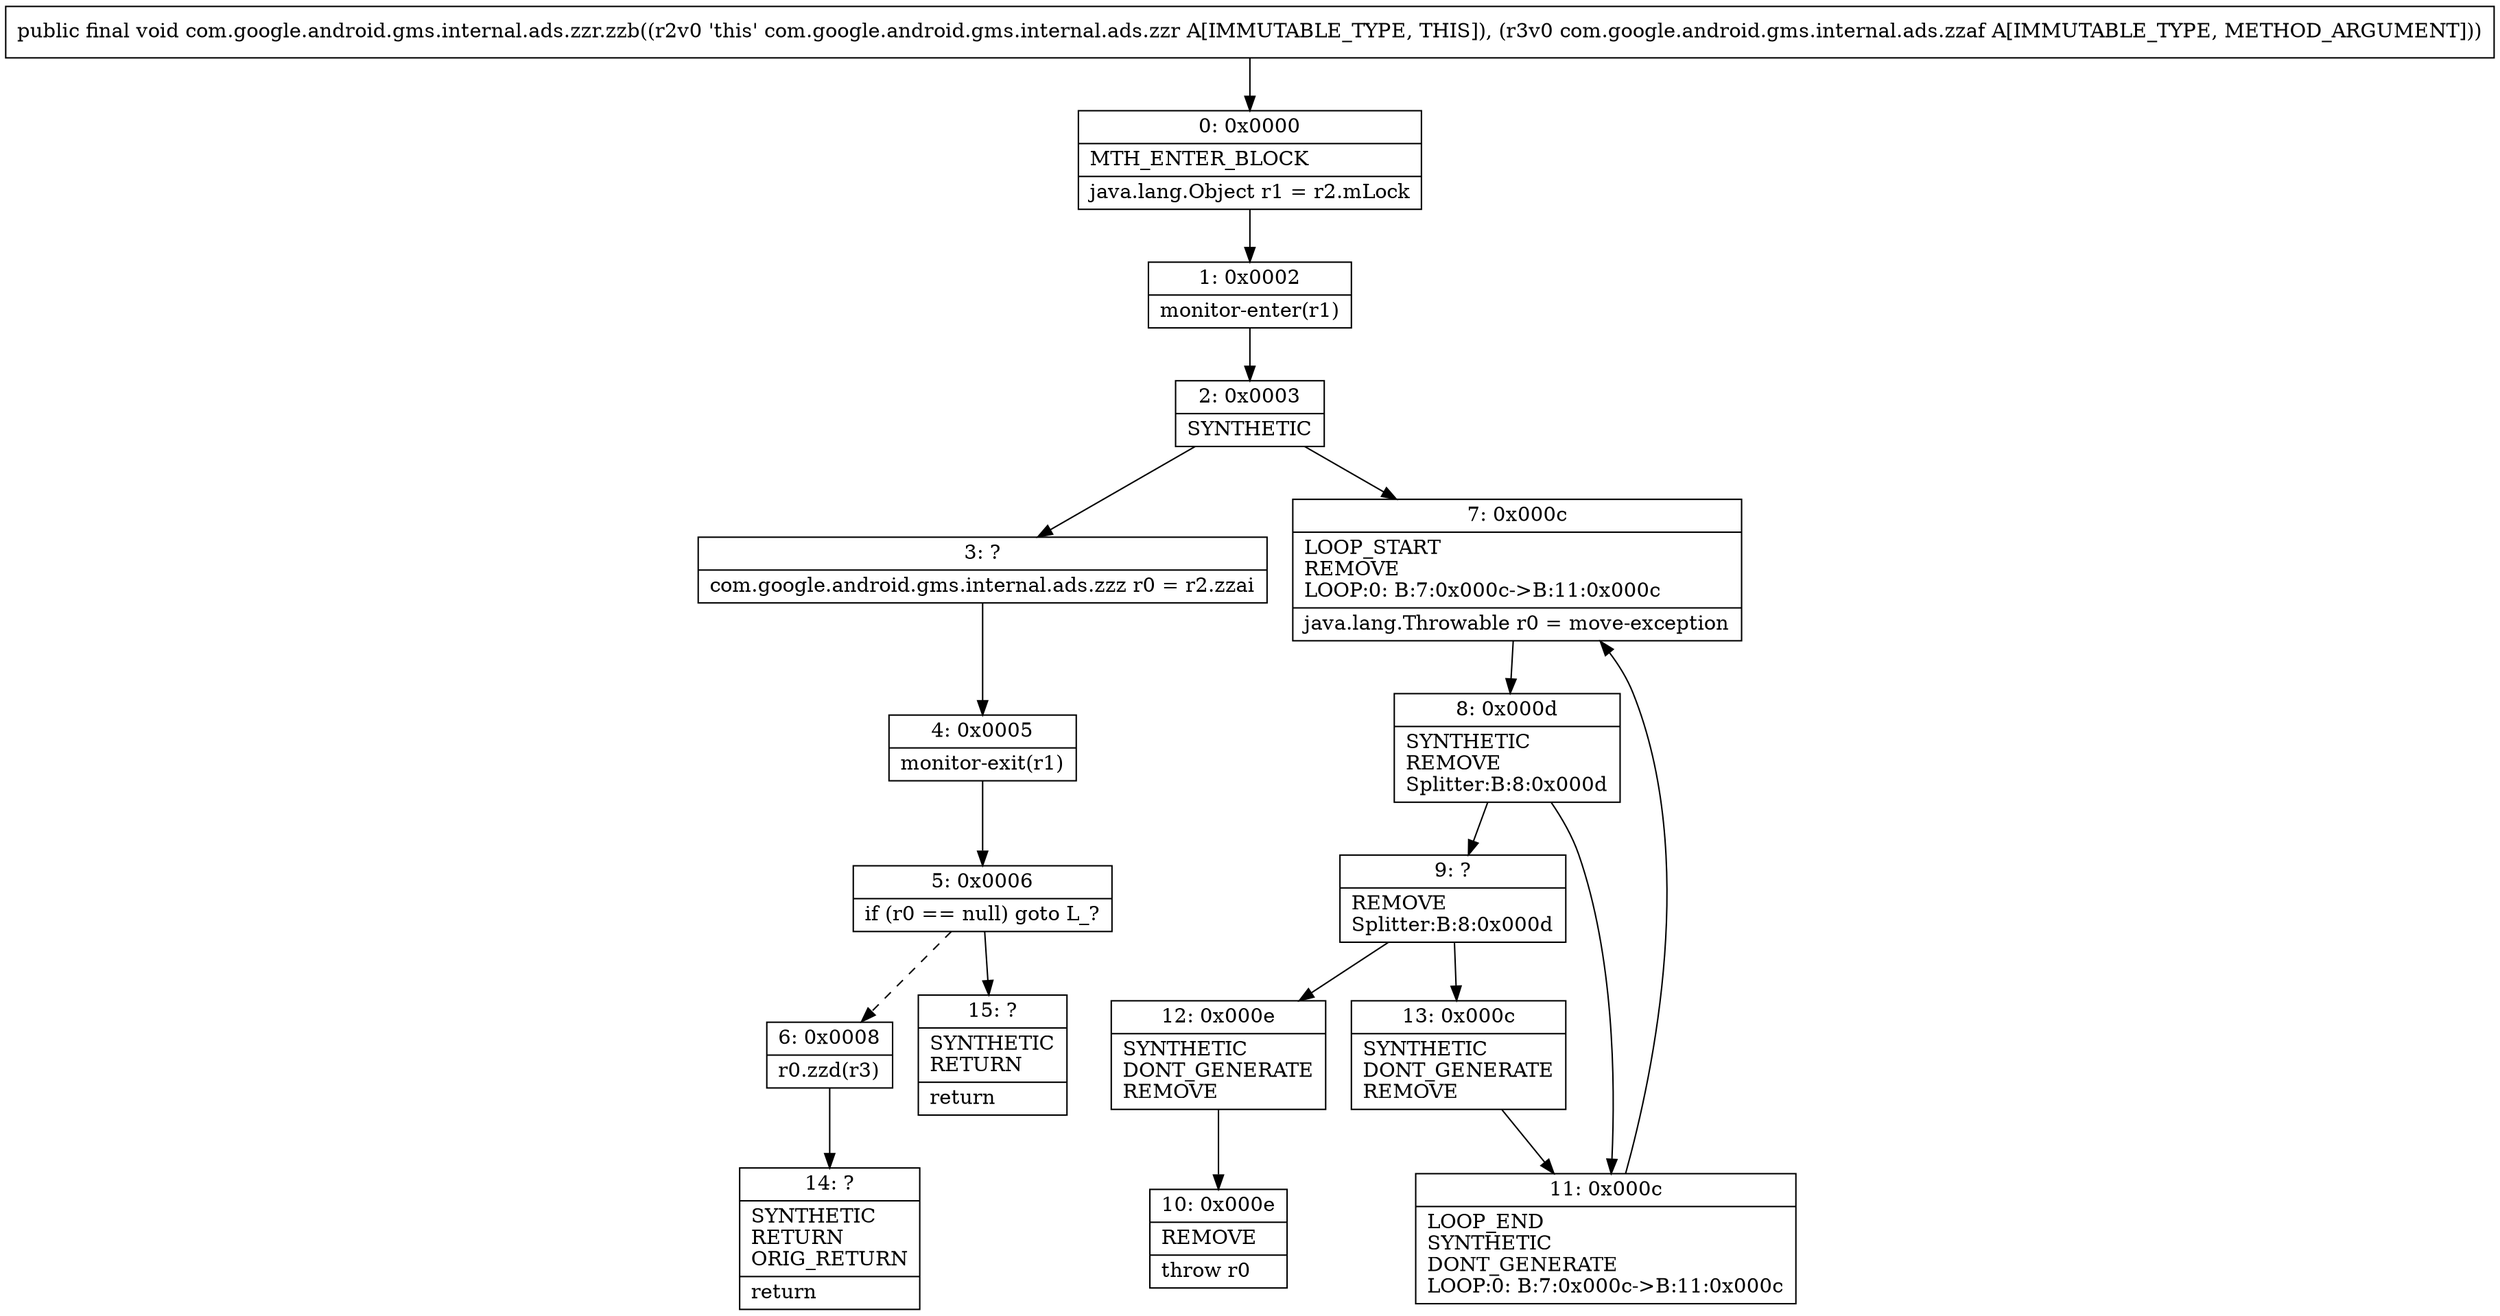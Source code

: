 digraph "CFG forcom.google.android.gms.internal.ads.zzr.zzb(Lcom\/google\/android\/gms\/internal\/ads\/zzaf;)V" {
Node_0 [shape=record,label="{0\:\ 0x0000|MTH_ENTER_BLOCK\l|java.lang.Object r1 = r2.mLock\l}"];
Node_1 [shape=record,label="{1\:\ 0x0002|monitor\-enter(r1)\l}"];
Node_2 [shape=record,label="{2\:\ 0x0003|SYNTHETIC\l}"];
Node_3 [shape=record,label="{3\:\ ?|com.google.android.gms.internal.ads.zzz r0 = r2.zzai\l}"];
Node_4 [shape=record,label="{4\:\ 0x0005|monitor\-exit(r1)\l}"];
Node_5 [shape=record,label="{5\:\ 0x0006|if (r0 == null) goto L_?\l}"];
Node_6 [shape=record,label="{6\:\ 0x0008|r0.zzd(r3)\l}"];
Node_7 [shape=record,label="{7\:\ 0x000c|LOOP_START\lREMOVE\lLOOP:0: B:7:0x000c\-\>B:11:0x000c\l|java.lang.Throwable r0 = move\-exception\l}"];
Node_8 [shape=record,label="{8\:\ 0x000d|SYNTHETIC\lREMOVE\lSplitter:B:8:0x000d\l}"];
Node_9 [shape=record,label="{9\:\ ?|REMOVE\lSplitter:B:8:0x000d\l}"];
Node_10 [shape=record,label="{10\:\ 0x000e|REMOVE\l|throw r0\l}"];
Node_11 [shape=record,label="{11\:\ 0x000c|LOOP_END\lSYNTHETIC\lDONT_GENERATE\lLOOP:0: B:7:0x000c\-\>B:11:0x000c\l}"];
Node_12 [shape=record,label="{12\:\ 0x000e|SYNTHETIC\lDONT_GENERATE\lREMOVE\l}"];
Node_13 [shape=record,label="{13\:\ 0x000c|SYNTHETIC\lDONT_GENERATE\lREMOVE\l}"];
Node_14 [shape=record,label="{14\:\ ?|SYNTHETIC\lRETURN\lORIG_RETURN\l|return\l}"];
Node_15 [shape=record,label="{15\:\ ?|SYNTHETIC\lRETURN\l|return\l}"];
MethodNode[shape=record,label="{public final void com.google.android.gms.internal.ads.zzr.zzb((r2v0 'this' com.google.android.gms.internal.ads.zzr A[IMMUTABLE_TYPE, THIS]), (r3v0 com.google.android.gms.internal.ads.zzaf A[IMMUTABLE_TYPE, METHOD_ARGUMENT])) }"];
MethodNode -> Node_0;
Node_0 -> Node_1;
Node_1 -> Node_2;
Node_2 -> Node_3;
Node_2 -> Node_7;
Node_3 -> Node_4;
Node_4 -> Node_5;
Node_5 -> Node_6[style=dashed];
Node_5 -> Node_15;
Node_6 -> Node_14;
Node_7 -> Node_8;
Node_8 -> Node_9;
Node_8 -> Node_11;
Node_9 -> Node_12;
Node_9 -> Node_13;
Node_11 -> Node_7;
Node_12 -> Node_10;
Node_13 -> Node_11;
}

